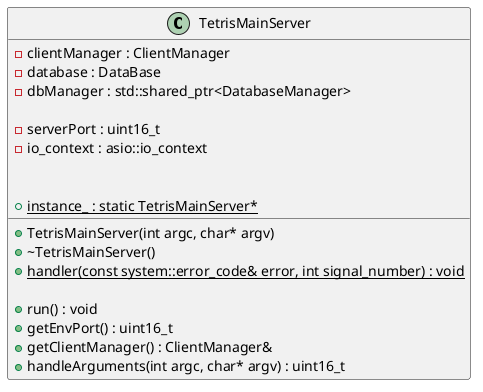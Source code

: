 @startuml MainServerClass

class TetrisMainServer {
	-clientManager : ClientManager
	-database : DataBase
	-dbManager : std::shared_ptr<DatabaseManager>
    
	-serverPort : uint16_t
	-io_context : asio::io_context

	+TetrisMainServer(int argc, char* argv)
	+~TetrisMainServer()

	+{static} instance_ : static TetrisMainServer*
	+{static} handler(const system::error_code& error, int signal_number) : void

	+run() : void
    
	+getEnvPort() : uint16_t
	+getClientManager() : ClientManager&
	+handleArguments(int argc, char* argv) : uint16_t
}

@enduml